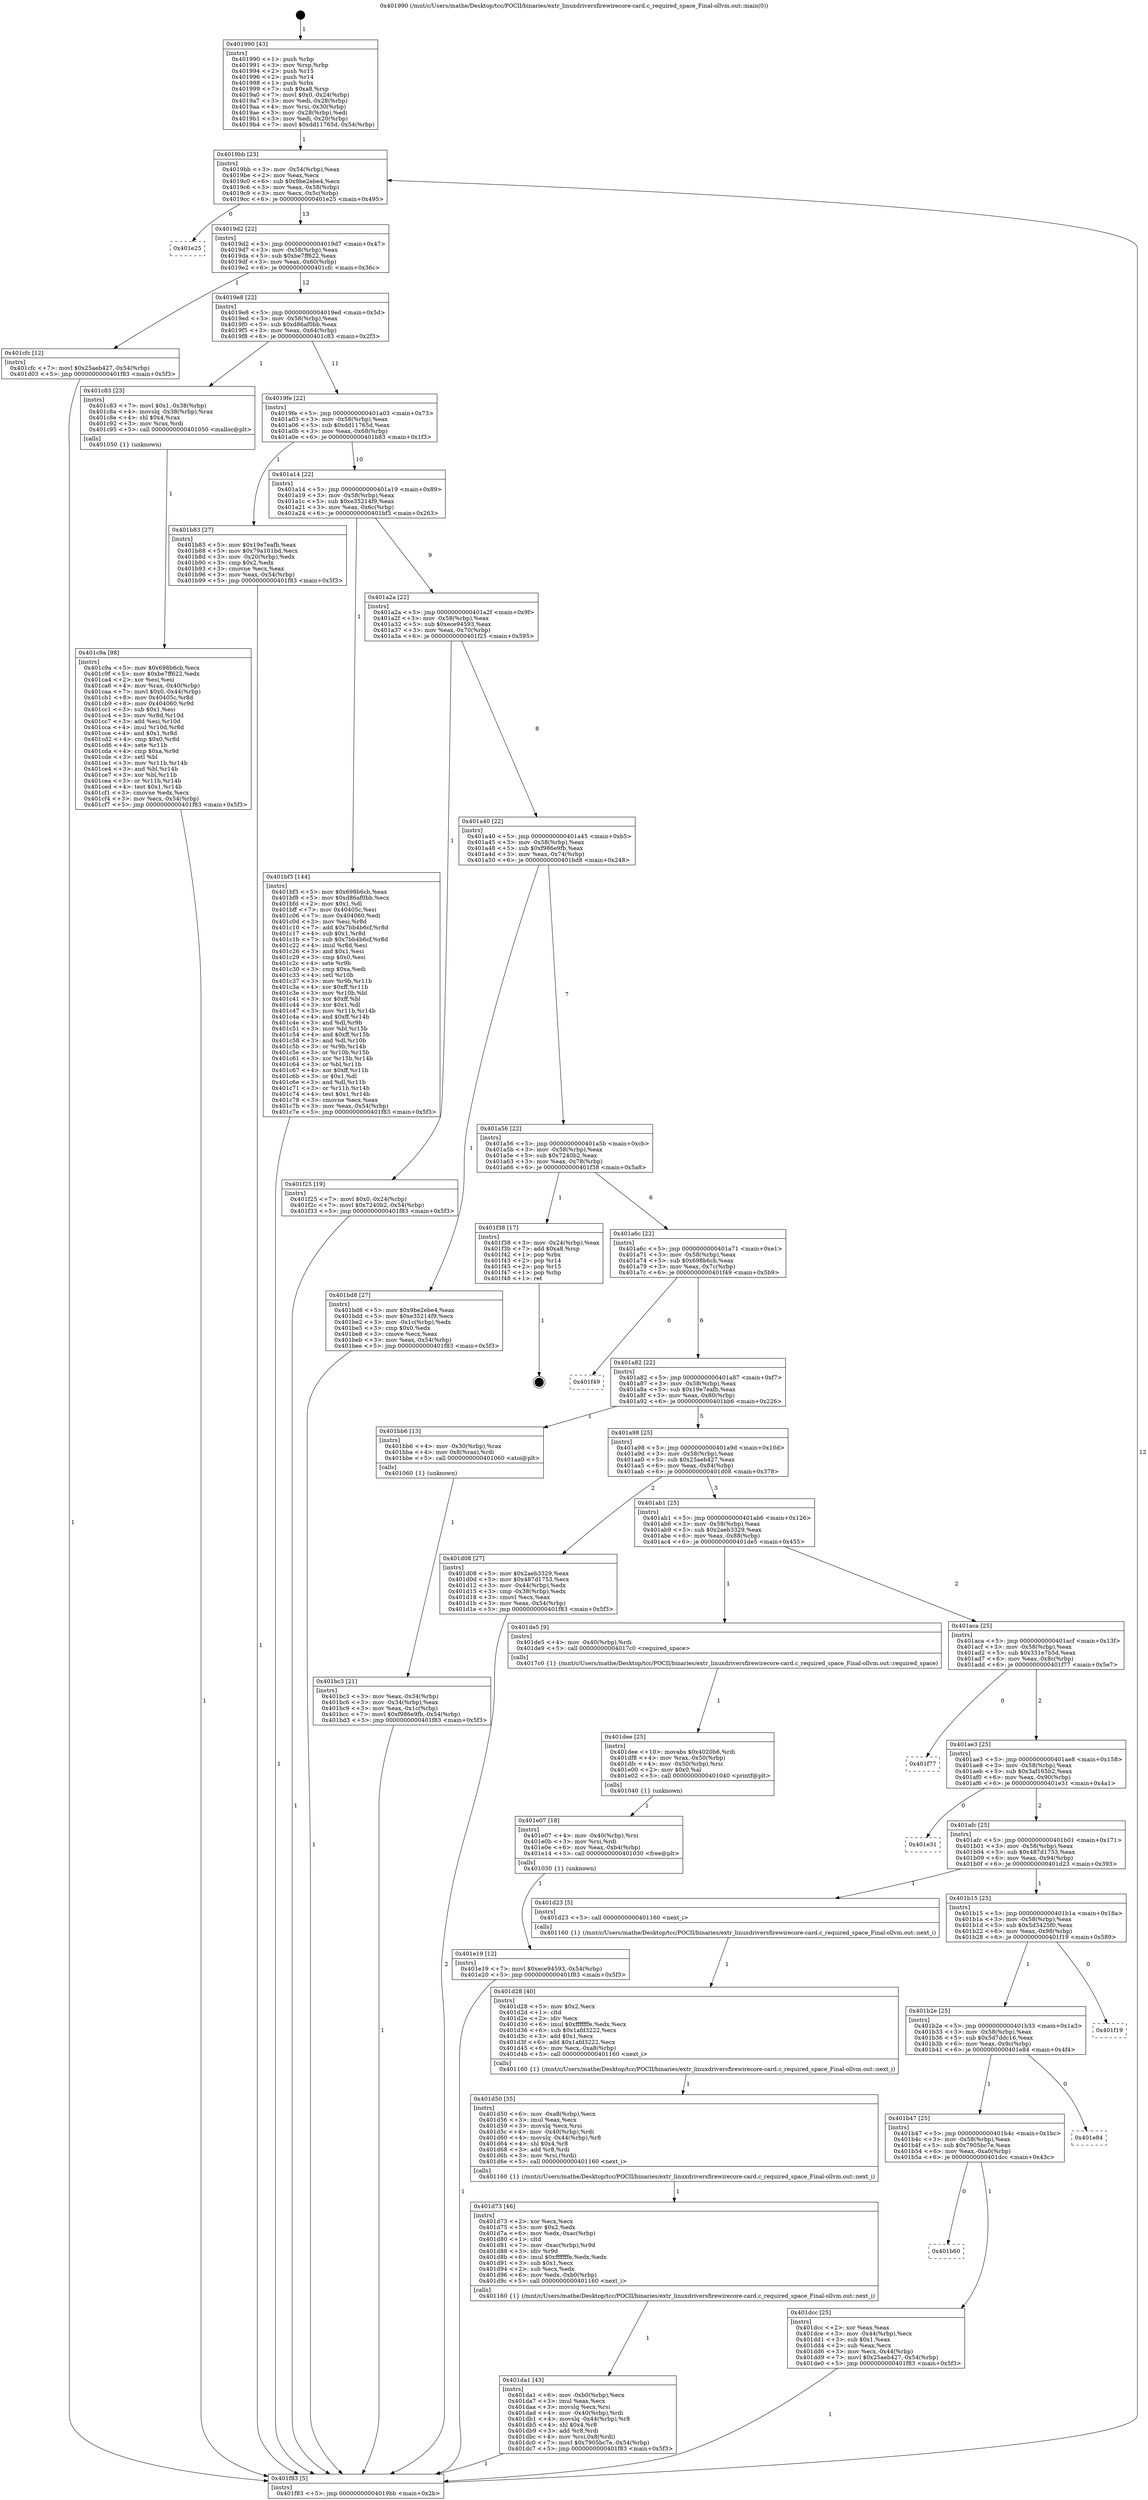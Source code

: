 digraph "0x401990" {
  label = "0x401990 (/mnt/c/Users/mathe/Desktop/tcc/POCII/binaries/extr_linuxdriversfirewirecore-card.c_required_space_Final-ollvm.out::main(0))"
  labelloc = "t"
  node[shape=record]

  Entry [label="",width=0.3,height=0.3,shape=circle,fillcolor=black,style=filled]
  "0x4019bb" [label="{
     0x4019bb [23]\l
     | [instrs]\l
     &nbsp;&nbsp;0x4019bb \<+3\>: mov -0x54(%rbp),%eax\l
     &nbsp;&nbsp;0x4019be \<+2\>: mov %eax,%ecx\l
     &nbsp;&nbsp;0x4019c0 \<+6\>: sub $0x9be2ebe4,%ecx\l
     &nbsp;&nbsp;0x4019c6 \<+3\>: mov %eax,-0x58(%rbp)\l
     &nbsp;&nbsp;0x4019c9 \<+3\>: mov %ecx,-0x5c(%rbp)\l
     &nbsp;&nbsp;0x4019cc \<+6\>: je 0000000000401e25 \<main+0x495\>\l
  }"]
  "0x401e25" [label="{
     0x401e25\l
  }", style=dashed]
  "0x4019d2" [label="{
     0x4019d2 [22]\l
     | [instrs]\l
     &nbsp;&nbsp;0x4019d2 \<+5\>: jmp 00000000004019d7 \<main+0x47\>\l
     &nbsp;&nbsp;0x4019d7 \<+3\>: mov -0x58(%rbp),%eax\l
     &nbsp;&nbsp;0x4019da \<+5\>: sub $0xbe7ff622,%eax\l
     &nbsp;&nbsp;0x4019df \<+3\>: mov %eax,-0x60(%rbp)\l
     &nbsp;&nbsp;0x4019e2 \<+6\>: je 0000000000401cfc \<main+0x36c\>\l
  }"]
  Exit [label="",width=0.3,height=0.3,shape=circle,fillcolor=black,style=filled,peripheries=2]
  "0x401cfc" [label="{
     0x401cfc [12]\l
     | [instrs]\l
     &nbsp;&nbsp;0x401cfc \<+7\>: movl $0x25aeb427,-0x54(%rbp)\l
     &nbsp;&nbsp;0x401d03 \<+5\>: jmp 0000000000401f83 \<main+0x5f3\>\l
  }"]
  "0x4019e8" [label="{
     0x4019e8 [22]\l
     | [instrs]\l
     &nbsp;&nbsp;0x4019e8 \<+5\>: jmp 00000000004019ed \<main+0x5d\>\l
     &nbsp;&nbsp;0x4019ed \<+3\>: mov -0x58(%rbp),%eax\l
     &nbsp;&nbsp;0x4019f0 \<+5\>: sub $0xd86af0bb,%eax\l
     &nbsp;&nbsp;0x4019f5 \<+3\>: mov %eax,-0x64(%rbp)\l
     &nbsp;&nbsp;0x4019f8 \<+6\>: je 0000000000401c83 \<main+0x2f3\>\l
  }"]
  "0x401e19" [label="{
     0x401e19 [12]\l
     | [instrs]\l
     &nbsp;&nbsp;0x401e19 \<+7\>: movl $0xece94593,-0x54(%rbp)\l
     &nbsp;&nbsp;0x401e20 \<+5\>: jmp 0000000000401f83 \<main+0x5f3\>\l
  }"]
  "0x401c83" [label="{
     0x401c83 [23]\l
     | [instrs]\l
     &nbsp;&nbsp;0x401c83 \<+7\>: movl $0x1,-0x38(%rbp)\l
     &nbsp;&nbsp;0x401c8a \<+4\>: movslq -0x38(%rbp),%rax\l
     &nbsp;&nbsp;0x401c8e \<+4\>: shl $0x4,%rax\l
     &nbsp;&nbsp;0x401c92 \<+3\>: mov %rax,%rdi\l
     &nbsp;&nbsp;0x401c95 \<+5\>: call 0000000000401050 \<malloc@plt\>\l
     | [calls]\l
     &nbsp;&nbsp;0x401050 \{1\} (unknown)\l
  }"]
  "0x4019fe" [label="{
     0x4019fe [22]\l
     | [instrs]\l
     &nbsp;&nbsp;0x4019fe \<+5\>: jmp 0000000000401a03 \<main+0x73\>\l
     &nbsp;&nbsp;0x401a03 \<+3\>: mov -0x58(%rbp),%eax\l
     &nbsp;&nbsp;0x401a06 \<+5\>: sub $0xdd11765d,%eax\l
     &nbsp;&nbsp;0x401a0b \<+3\>: mov %eax,-0x68(%rbp)\l
     &nbsp;&nbsp;0x401a0e \<+6\>: je 0000000000401b83 \<main+0x1f3\>\l
  }"]
  "0x401e07" [label="{
     0x401e07 [18]\l
     | [instrs]\l
     &nbsp;&nbsp;0x401e07 \<+4\>: mov -0x40(%rbp),%rsi\l
     &nbsp;&nbsp;0x401e0b \<+3\>: mov %rsi,%rdi\l
     &nbsp;&nbsp;0x401e0e \<+6\>: mov %eax,-0xb4(%rbp)\l
     &nbsp;&nbsp;0x401e14 \<+5\>: call 0000000000401030 \<free@plt\>\l
     | [calls]\l
     &nbsp;&nbsp;0x401030 \{1\} (unknown)\l
  }"]
  "0x401b83" [label="{
     0x401b83 [27]\l
     | [instrs]\l
     &nbsp;&nbsp;0x401b83 \<+5\>: mov $0x19e7eafb,%eax\l
     &nbsp;&nbsp;0x401b88 \<+5\>: mov $0x79a101bd,%ecx\l
     &nbsp;&nbsp;0x401b8d \<+3\>: mov -0x20(%rbp),%edx\l
     &nbsp;&nbsp;0x401b90 \<+3\>: cmp $0x2,%edx\l
     &nbsp;&nbsp;0x401b93 \<+3\>: cmovne %ecx,%eax\l
     &nbsp;&nbsp;0x401b96 \<+3\>: mov %eax,-0x54(%rbp)\l
     &nbsp;&nbsp;0x401b99 \<+5\>: jmp 0000000000401f83 \<main+0x5f3\>\l
  }"]
  "0x401a14" [label="{
     0x401a14 [22]\l
     | [instrs]\l
     &nbsp;&nbsp;0x401a14 \<+5\>: jmp 0000000000401a19 \<main+0x89\>\l
     &nbsp;&nbsp;0x401a19 \<+3\>: mov -0x58(%rbp),%eax\l
     &nbsp;&nbsp;0x401a1c \<+5\>: sub $0xe35214f9,%eax\l
     &nbsp;&nbsp;0x401a21 \<+3\>: mov %eax,-0x6c(%rbp)\l
     &nbsp;&nbsp;0x401a24 \<+6\>: je 0000000000401bf3 \<main+0x263\>\l
  }"]
  "0x401f83" [label="{
     0x401f83 [5]\l
     | [instrs]\l
     &nbsp;&nbsp;0x401f83 \<+5\>: jmp 00000000004019bb \<main+0x2b\>\l
  }"]
  "0x401990" [label="{
     0x401990 [43]\l
     | [instrs]\l
     &nbsp;&nbsp;0x401990 \<+1\>: push %rbp\l
     &nbsp;&nbsp;0x401991 \<+3\>: mov %rsp,%rbp\l
     &nbsp;&nbsp;0x401994 \<+2\>: push %r15\l
     &nbsp;&nbsp;0x401996 \<+2\>: push %r14\l
     &nbsp;&nbsp;0x401998 \<+1\>: push %rbx\l
     &nbsp;&nbsp;0x401999 \<+7\>: sub $0xa8,%rsp\l
     &nbsp;&nbsp;0x4019a0 \<+7\>: movl $0x0,-0x24(%rbp)\l
     &nbsp;&nbsp;0x4019a7 \<+3\>: mov %edi,-0x28(%rbp)\l
     &nbsp;&nbsp;0x4019aa \<+4\>: mov %rsi,-0x30(%rbp)\l
     &nbsp;&nbsp;0x4019ae \<+3\>: mov -0x28(%rbp),%edi\l
     &nbsp;&nbsp;0x4019b1 \<+3\>: mov %edi,-0x20(%rbp)\l
     &nbsp;&nbsp;0x4019b4 \<+7\>: movl $0xdd11765d,-0x54(%rbp)\l
  }"]
  "0x401dee" [label="{
     0x401dee [25]\l
     | [instrs]\l
     &nbsp;&nbsp;0x401dee \<+10\>: movabs $0x4020b6,%rdi\l
     &nbsp;&nbsp;0x401df8 \<+4\>: mov %rax,-0x50(%rbp)\l
     &nbsp;&nbsp;0x401dfc \<+4\>: mov -0x50(%rbp),%rsi\l
     &nbsp;&nbsp;0x401e00 \<+2\>: mov $0x0,%al\l
     &nbsp;&nbsp;0x401e02 \<+5\>: call 0000000000401040 \<printf@plt\>\l
     | [calls]\l
     &nbsp;&nbsp;0x401040 \{1\} (unknown)\l
  }"]
  "0x401bf3" [label="{
     0x401bf3 [144]\l
     | [instrs]\l
     &nbsp;&nbsp;0x401bf3 \<+5\>: mov $0x698b6cb,%eax\l
     &nbsp;&nbsp;0x401bf8 \<+5\>: mov $0xd86af0bb,%ecx\l
     &nbsp;&nbsp;0x401bfd \<+2\>: mov $0x1,%dl\l
     &nbsp;&nbsp;0x401bff \<+7\>: mov 0x40405c,%esi\l
     &nbsp;&nbsp;0x401c06 \<+7\>: mov 0x404060,%edi\l
     &nbsp;&nbsp;0x401c0d \<+3\>: mov %esi,%r8d\l
     &nbsp;&nbsp;0x401c10 \<+7\>: add $0x7bb4b6cf,%r8d\l
     &nbsp;&nbsp;0x401c17 \<+4\>: sub $0x1,%r8d\l
     &nbsp;&nbsp;0x401c1b \<+7\>: sub $0x7bb4b6cf,%r8d\l
     &nbsp;&nbsp;0x401c22 \<+4\>: imul %r8d,%esi\l
     &nbsp;&nbsp;0x401c26 \<+3\>: and $0x1,%esi\l
     &nbsp;&nbsp;0x401c29 \<+3\>: cmp $0x0,%esi\l
     &nbsp;&nbsp;0x401c2c \<+4\>: sete %r9b\l
     &nbsp;&nbsp;0x401c30 \<+3\>: cmp $0xa,%edi\l
     &nbsp;&nbsp;0x401c33 \<+4\>: setl %r10b\l
     &nbsp;&nbsp;0x401c37 \<+3\>: mov %r9b,%r11b\l
     &nbsp;&nbsp;0x401c3a \<+4\>: xor $0xff,%r11b\l
     &nbsp;&nbsp;0x401c3e \<+3\>: mov %r10b,%bl\l
     &nbsp;&nbsp;0x401c41 \<+3\>: xor $0xff,%bl\l
     &nbsp;&nbsp;0x401c44 \<+3\>: xor $0x1,%dl\l
     &nbsp;&nbsp;0x401c47 \<+3\>: mov %r11b,%r14b\l
     &nbsp;&nbsp;0x401c4a \<+4\>: and $0xff,%r14b\l
     &nbsp;&nbsp;0x401c4e \<+3\>: and %dl,%r9b\l
     &nbsp;&nbsp;0x401c51 \<+3\>: mov %bl,%r15b\l
     &nbsp;&nbsp;0x401c54 \<+4\>: and $0xff,%r15b\l
     &nbsp;&nbsp;0x401c58 \<+3\>: and %dl,%r10b\l
     &nbsp;&nbsp;0x401c5b \<+3\>: or %r9b,%r14b\l
     &nbsp;&nbsp;0x401c5e \<+3\>: or %r10b,%r15b\l
     &nbsp;&nbsp;0x401c61 \<+3\>: xor %r15b,%r14b\l
     &nbsp;&nbsp;0x401c64 \<+3\>: or %bl,%r11b\l
     &nbsp;&nbsp;0x401c67 \<+4\>: xor $0xff,%r11b\l
     &nbsp;&nbsp;0x401c6b \<+3\>: or $0x1,%dl\l
     &nbsp;&nbsp;0x401c6e \<+3\>: and %dl,%r11b\l
     &nbsp;&nbsp;0x401c71 \<+3\>: or %r11b,%r14b\l
     &nbsp;&nbsp;0x401c74 \<+4\>: test $0x1,%r14b\l
     &nbsp;&nbsp;0x401c78 \<+3\>: cmovne %ecx,%eax\l
     &nbsp;&nbsp;0x401c7b \<+3\>: mov %eax,-0x54(%rbp)\l
     &nbsp;&nbsp;0x401c7e \<+5\>: jmp 0000000000401f83 \<main+0x5f3\>\l
  }"]
  "0x401a2a" [label="{
     0x401a2a [22]\l
     | [instrs]\l
     &nbsp;&nbsp;0x401a2a \<+5\>: jmp 0000000000401a2f \<main+0x9f\>\l
     &nbsp;&nbsp;0x401a2f \<+3\>: mov -0x58(%rbp),%eax\l
     &nbsp;&nbsp;0x401a32 \<+5\>: sub $0xece94593,%eax\l
     &nbsp;&nbsp;0x401a37 \<+3\>: mov %eax,-0x70(%rbp)\l
     &nbsp;&nbsp;0x401a3a \<+6\>: je 0000000000401f25 \<main+0x595\>\l
  }"]
  "0x401b60" [label="{
     0x401b60\l
  }", style=dashed]
  "0x401f25" [label="{
     0x401f25 [19]\l
     | [instrs]\l
     &nbsp;&nbsp;0x401f25 \<+7\>: movl $0x0,-0x24(%rbp)\l
     &nbsp;&nbsp;0x401f2c \<+7\>: movl $0x7240b2,-0x54(%rbp)\l
     &nbsp;&nbsp;0x401f33 \<+5\>: jmp 0000000000401f83 \<main+0x5f3\>\l
  }"]
  "0x401a40" [label="{
     0x401a40 [22]\l
     | [instrs]\l
     &nbsp;&nbsp;0x401a40 \<+5\>: jmp 0000000000401a45 \<main+0xb5\>\l
     &nbsp;&nbsp;0x401a45 \<+3\>: mov -0x58(%rbp),%eax\l
     &nbsp;&nbsp;0x401a48 \<+5\>: sub $0xf986e9fb,%eax\l
     &nbsp;&nbsp;0x401a4d \<+3\>: mov %eax,-0x74(%rbp)\l
     &nbsp;&nbsp;0x401a50 \<+6\>: je 0000000000401bd8 \<main+0x248\>\l
  }"]
  "0x401dcc" [label="{
     0x401dcc [25]\l
     | [instrs]\l
     &nbsp;&nbsp;0x401dcc \<+2\>: xor %eax,%eax\l
     &nbsp;&nbsp;0x401dce \<+3\>: mov -0x44(%rbp),%ecx\l
     &nbsp;&nbsp;0x401dd1 \<+3\>: sub $0x1,%eax\l
     &nbsp;&nbsp;0x401dd4 \<+2\>: sub %eax,%ecx\l
     &nbsp;&nbsp;0x401dd6 \<+3\>: mov %ecx,-0x44(%rbp)\l
     &nbsp;&nbsp;0x401dd9 \<+7\>: movl $0x25aeb427,-0x54(%rbp)\l
     &nbsp;&nbsp;0x401de0 \<+5\>: jmp 0000000000401f83 \<main+0x5f3\>\l
  }"]
  "0x401bd8" [label="{
     0x401bd8 [27]\l
     | [instrs]\l
     &nbsp;&nbsp;0x401bd8 \<+5\>: mov $0x9be2ebe4,%eax\l
     &nbsp;&nbsp;0x401bdd \<+5\>: mov $0xe35214f9,%ecx\l
     &nbsp;&nbsp;0x401be2 \<+3\>: mov -0x1c(%rbp),%edx\l
     &nbsp;&nbsp;0x401be5 \<+3\>: cmp $0x0,%edx\l
     &nbsp;&nbsp;0x401be8 \<+3\>: cmove %ecx,%eax\l
     &nbsp;&nbsp;0x401beb \<+3\>: mov %eax,-0x54(%rbp)\l
     &nbsp;&nbsp;0x401bee \<+5\>: jmp 0000000000401f83 \<main+0x5f3\>\l
  }"]
  "0x401a56" [label="{
     0x401a56 [22]\l
     | [instrs]\l
     &nbsp;&nbsp;0x401a56 \<+5\>: jmp 0000000000401a5b \<main+0xcb\>\l
     &nbsp;&nbsp;0x401a5b \<+3\>: mov -0x58(%rbp),%eax\l
     &nbsp;&nbsp;0x401a5e \<+5\>: sub $0x7240b2,%eax\l
     &nbsp;&nbsp;0x401a63 \<+3\>: mov %eax,-0x78(%rbp)\l
     &nbsp;&nbsp;0x401a66 \<+6\>: je 0000000000401f38 \<main+0x5a8\>\l
  }"]
  "0x401b47" [label="{
     0x401b47 [25]\l
     | [instrs]\l
     &nbsp;&nbsp;0x401b47 \<+5\>: jmp 0000000000401b4c \<main+0x1bc\>\l
     &nbsp;&nbsp;0x401b4c \<+3\>: mov -0x58(%rbp),%eax\l
     &nbsp;&nbsp;0x401b4f \<+5\>: sub $0x7905bc7e,%eax\l
     &nbsp;&nbsp;0x401b54 \<+6\>: mov %eax,-0xa0(%rbp)\l
     &nbsp;&nbsp;0x401b5a \<+6\>: je 0000000000401dcc \<main+0x43c\>\l
  }"]
  "0x401f38" [label="{
     0x401f38 [17]\l
     | [instrs]\l
     &nbsp;&nbsp;0x401f38 \<+3\>: mov -0x24(%rbp),%eax\l
     &nbsp;&nbsp;0x401f3b \<+7\>: add $0xa8,%rsp\l
     &nbsp;&nbsp;0x401f42 \<+1\>: pop %rbx\l
     &nbsp;&nbsp;0x401f43 \<+2\>: pop %r14\l
     &nbsp;&nbsp;0x401f45 \<+2\>: pop %r15\l
     &nbsp;&nbsp;0x401f47 \<+1\>: pop %rbp\l
     &nbsp;&nbsp;0x401f48 \<+1\>: ret\l
  }"]
  "0x401a6c" [label="{
     0x401a6c [22]\l
     | [instrs]\l
     &nbsp;&nbsp;0x401a6c \<+5\>: jmp 0000000000401a71 \<main+0xe1\>\l
     &nbsp;&nbsp;0x401a71 \<+3\>: mov -0x58(%rbp),%eax\l
     &nbsp;&nbsp;0x401a74 \<+5\>: sub $0x698b6cb,%eax\l
     &nbsp;&nbsp;0x401a79 \<+3\>: mov %eax,-0x7c(%rbp)\l
     &nbsp;&nbsp;0x401a7c \<+6\>: je 0000000000401f49 \<main+0x5b9\>\l
  }"]
  "0x401e84" [label="{
     0x401e84\l
  }", style=dashed]
  "0x401f49" [label="{
     0x401f49\l
  }", style=dashed]
  "0x401a82" [label="{
     0x401a82 [22]\l
     | [instrs]\l
     &nbsp;&nbsp;0x401a82 \<+5\>: jmp 0000000000401a87 \<main+0xf7\>\l
     &nbsp;&nbsp;0x401a87 \<+3\>: mov -0x58(%rbp),%eax\l
     &nbsp;&nbsp;0x401a8a \<+5\>: sub $0x19e7eafb,%eax\l
     &nbsp;&nbsp;0x401a8f \<+3\>: mov %eax,-0x80(%rbp)\l
     &nbsp;&nbsp;0x401a92 \<+6\>: je 0000000000401bb6 \<main+0x226\>\l
  }"]
  "0x401b2e" [label="{
     0x401b2e [25]\l
     | [instrs]\l
     &nbsp;&nbsp;0x401b2e \<+5\>: jmp 0000000000401b33 \<main+0x1a3\>\l
     &nbsp;&nbsp;0x401b33 \<+3\>: mov -0x58(%rbp),%eax\l
     &nbsp;&nbsp;0x401b36 \<+5\>: sub $0x5d7ddc16,%eax\l
     &nbsp;&nbsp;0x401b3b \<+6\>: mov %eax,-0x9c(%rbp)\l
     &nbsp;&nbsp;0x401b41 \<+6\>: je 0000000000401e84 \<main+0x4f4\>\l
  }"]
  "0x401bb6" [label="{
     0x401bb6 [13]\l
     | [instrs]\l
     &nbsp;&nbsp;0x401bb6 \<+4\>: mov -0x30(%rbp),%rax\l
     &nbsp;&nbsp;0x401bba \<+4\>: mov 0x8(%rax),%rdi\l
     &nbsp;&nbsp;0x401bbe \<+5\>: call 0000000000401060 \<atoi@plt\>\l
     | [calls]\l
     &nbsp;&nbsp;0x401060 \{1\} (unknown)\l
  }"]
  "0x401a98" [label="{
     0x401a98 [25]\l
     | [instrs]\l
     &nbsp;&nbsp;0x401a98 \<+5\>: jmp 0000000000401a9d \<main+0x10d\>\l
     &nbsp;&nbsp;0x401a9d \<+3\>: mov -0x58(%rbp),%eax\l
     &nbsp;&nbsp;0x401aa0 \<+5\>: sub $0x25aeb427,%eax\l
     &nbsp;&nbsp;0x401aa5 \<+6\>: mov %eax,-0x84(%rbp)\l
     &nbsp;&nbsp;0x401aab \<+6\>: je 0000000000401d08 \<main+0x378\>\l
  }"]
  "0x401bc3" [label="{
     0x401bc3 [21]\l
     | [instrs]\l
     &nbsp;&nbsp;0x401bc3 \<+3\>: mov %eax,-0x34(%rbp)\l
     &nbsp;&nbsp;0x401bc6 \<+3\>: mov -0x34(%rbp),%eax\l
     &nbsp;&nbsp;0x401bc9 \<+3\>: mov %eax,-0x1c(%rbp)\l
     &nbsp;&nbsp;0x401bcc \<+7\>: movl $0xf986e9fb,-0x54(%rbp)\l
     &nbsp;&nbsp;0x401bd3 \<+5\>: jmp 0000000000401f83 \<main+0x5f3\>\l
  }"]
  "0x401c9a" [label="{
     0x401c9a [98]\l
     | [instrs]\l
     &nbsp;&nbsp;0x401c9a \<+5\>: mov $0x698b6cb,%ecx\l
     &nbsp;&nbsp;0x401c9f \<+5\>: mov $0xbe7ff622,%edx\l
     &nbsp;&nbsp;0x401ca4 \<+2\>: xor %esi,%esi\l
     &nbsp;&nbsp;0x401ca6 \<+4\>: mov %rax,-0x40(%rbp)\l
     &nbsp;&nbsp;0x401caa \<+7\>: movl $0x0,-0x44(%rbp)\l
     &nbsp;&nbsp;0x401cb1 \<+8\>: mov 0x40405c,%r8d\l
     &nbsp;&nbsp;0x401cb9 \<+8\>: mov 0x404060,%r9d\l
     &nbsp;&nbsp;0x401cc1 \<+3\>: sub $0x1,%esi\l
     &nbsp;&nbsp;0x401cc4 \<+3\>: mov %r8d,%r10d\l
     &nbsp;&nbsp;0x401cc7 \<+3\>: add %esi,%r10d\l
     &nbsp;&nbsp;0x401cca \<+4\>: imul %r10d,%r8d\l
     &nbsp;&nbsp;0x401cce \<+4\>: and $0x1,%r8d\l
     &nbsp;&nbsp;0x401cd2 \<+4\>: cmp $0x0,%r8d\l
     &nbsp;&nbsp;0x401cd6 \<+4\>: sete %r11b\l
     &nbsp;&nbsp;0x401cda \<+4\>: cmp $0xa,%r9d\l
     &nbsp;&nbsp;0x401cde \<+3\>: setl %bl\l
     &nbsp;&nbsp;0x401ce1 \<+3\>: mov %r11b,%r14b\l
     &nbsp;&nbsp;0x401ce4 \<+3\>: and %bl,%r14b\l
     &nbsp;&nbsp;0x401ce7 \<+3\>: xor %bl,%r11b\l
     &nbsp;&nbsp;0x401cea \<+3\>: or %r11b,%r14b\l
     &nbsp;&nbsp;0x401ced \<+4\>: test $0x1,%r14b\l
     &nbsp;&nbsp;0x401cf1 \<+3\>: cmovne %edx,%ecx\l
     &nbsp;&nbsp;0x401cf4 \<+3\>: mov %ecx,-0x54(%rbp)\l
     &nbsp;&nbsp;0x401cf7 \<+5\>: jmp 0000000000401f83 \<main+0x5f3\>\l
  }"]
  "0x401f19" [label="{
     0x401f19\l
  }", style=dashed]
  "0x401d08" [label="{
     0x401d08 [27]\l
     | [instrs]\l
     &nbsp;&nbsp;0x401d08 \<+5\>: mov $0x2aeb3329,%eax\l
     &nbsp;&nbsp;0x401d0d \<+5\>: mov $0x487d1753,%ecx\l
     &nbsp;&nbsp;0x401d12 \<+3\>: mov -0x44(%rbp),%edx\l
     &nbsp;&nbsp;0x401d15 \<+3\>: cmp -0x38(%rbp),%edx\l
     &nbsp;&nbsp;0x401d18 \<+3\>: cmovl %ecx,%eax\l
     &nbsp;&nbsp;0x401d1b \<+3\>: mov %eax,-0x54(%rbp)\l
     &nbsp;&nbsp;0x401d1e \<+5\>: jmp 0000000000401f83 \<main+0x5f3\>\l
  }"]
  "0x401ab1" [label="{
     0x401ab1 [25]\l
     | [instrs]\l
     &nbsp;&nbsp;0x401ab1 \<+5\>: jmp 0000000000401ab6 \<main+0x126\>\l
     &nbsp;&nbsp;0x401ab6 \<+3\>: mov -0x58(%rbp),%eax\l
     &nbsp;&nbsp;0x401ab9 \<+5\>: sub $0x2aeb3329,%eax\l
     &nbsp;&nbsp;0x401abe \<+6\>: mov %eax,-0x88(%rbp)\l
     &nbsp;&nbsp;0x401ac4 \<+6\>: je 0000000000401de5 \<main+0x455\>\l
  }"]
  "0x401da1" [label="{
     0x401da1 [43]\l
     | [instrs]\l
     &nbsp;&nbsp;0x401da1 \<+6\>: mov -0xb0(%rbp),%ecx\l
     &nbsp;&nbsp;0x401da7 \<+3\>: imul %eax,%ecx\l
     &nbsp;&nbsp;0x401daa \<+3\>: movslq %ecx,%rsi\l
     &nbsp;&nbsp;0x401dad \<+4\>: mov -0x40(%rbp),%rdi\l
     &nbsp;&nbsp;0x401db1 \<+4\>: movslq -0x44(%rbp),%r8\l
     &nbsp;&nbsp;0x401db5 \<+4\>: shl $0x4,%r8\l
     &nbsp;&nbsp;0x401db9 \<+3\>: add %r8,%rdi\l
     &nbsp;&nbsp;0x401dbc \<+4\>: mov %rsi,0x8(%rdi)\l
     &nbsp;&nbsp;0x401dc0 \<+7\>: movl $0x7905bc7e,-0x54(%rbp)\l
     &nbsp;&nbsp;0x401dc7 \<+5\>: jmp 0000000000401f83 \<main+0x5f3\>\l
  }"]
  "0x401de5" [label="{
     0x401de5 [9]\l
     | [instrs]\l
     &nbsp;&nbsp;0x401de5 \<+4\>: mov -0x40(%rbp),%rdi\l
     &nbsp;&nbsp;0x401de9 \<+5\>: call 00000000004017c0 \<required_space\>\l
     | [calls]\l
     &nbsp;&nbsp;0x4017c0 \{1\} (/mnt/c/Users/mathe/Desktop/tcc/POCII/binaries/extr_linuxdriversfirewirecore-card.c_required_space_Final-ollvm.out::required_space)\l
  }"]
  "0x401aca" [label="{
     0x401aca [25]\l
     | [instrs]\l
     &nbsp;&nbsp;0x401aca \<+5\>: jmp 0000000000401acf \<main+0x13f\>\l
     &nbsp;&nbsp;0x401acf \<+3\>: mov -0x58(%rbp),%eax\l
     &nbsp;&nbsp;0x401ad2 \<+5\>: sub $0x331e7b5d,%eax\l
     &nbsp;&nbsp;0x401ad7 \<+6\>: mov %eax,-0x8c(%rbp)\l
     &nbsp;&nbsp;0x401add \<+6\>: je 0000000000401f77 \<main+0x5e7\>\l
  }"]
  "0x401d73" [label="{
     0x401d73 [46]\l
     | [instrs]\l
     &nbsp;&nbsp;0x401d73 \<+2\>: xor %ecx,%ecx\l
     &nbsp;&nbsp;0x401d75 \<+5\>: mov $0x2,%edx\l
     &nbsp;&nbsp;0x401d7a \<+6\>: mov %edx,-0xac(%rbp)\l
     &nbsp;&nbsp;0x401d80 \<+1\>: cltd\l
     &nbsp;&nbsp;0x401d81 \<+7\>: mov -0xac(%rbp),%r9d\l
     &nbsp;&nbsp;0x401d88 \<+3\>: idiv %r9d\l
     &nbsp;&nbsp;0x401d8b \<+6\>: imul $0xfffffffe,%edx,%edx\l
     &nbsp;&nbsp;0x401d91 \<+3\>: sub $0x1,%ecx\l
     &nbsp;&nbsp;0x401d94 \<+2\>: sub %ecx,%edx\l
     &nbsp;&nbsp;0x401d96 \<+6\>: mov %edx,-0xb0(%rbp)\l
     &nbsp;&nbsp;0x401d9c \<+5\>: call 0000000000401160 \<next_i\>\l
     | [calls]\l
     &nbsp;&nbsp;0x401160 \{1\} (/mnt/c/Users/mathe/Desktop/tcc/POCII/binaries/extr_linuxdriversfirewirecore-card.c_required_space_Final-ollvm.out::next_i)\l
  }"]
  "0x401f77" [label="{
     0x401f77\l
  }", style=dashed]
  "0x401ae3" [label="{
     0x401ae3 [25]\l
     | [instrs]\l
     &nbsp;&nbsp;0x401ae3 \<+5\>: jmp 0000000000401ae8 \<main+0x158\>\l
     &nbsp;&nbsp;0x401ae8 \<+3\>: mov -0x58(%rbp),%eax\l
     &nbsp;&nbsp;0x401aeb \<+5\>: sub $0x3af165b2,%eax\l
     &nbsp;&nbsp;0x401af0 \<+6\>: mov %eax,-0x90(%rbp)\l
     &nbsp;&nbsp;0x401af6 \<+6\>: je 0000000000401e31 \<main+0x4a1\>\l
  }"]
  "0x401d50" [label="{
     0x401d50 [35]\l
     | [instrs]\l
     &nbsp;&nbsp;0x401d50 \<+6\>: mov -0xa8(%rbp),%ecx\l
     &nbsp;&nbsp;0x401d56 \<+3\>: imul %eax,%ecx\l
     &nbsp;&nbsp;0x401d59 \<+3\>: movslq %ecx,%rsi\l
     &nbsp;&nbsp;0x401d5c \<+4\>: mov -0x40(%rbp),%rdi\l
     &nbsp;&nbsp;0x401d60 \<+4\>: movslq -0x44(%rbp),%r8\l
     &nbsp;&nbsp;0x401d64 \<+4\>: shl $0x4,%r8\l
     &nbsp;&nbsp;0x401d68 \<+3\>: add %r8,%rdi\l
     &nbsp;&nbsp;0x401d6b \<+3\>: mov %rsi,(%rdi)\l
     &nbsp;&nbsp;0x401d6e \<+5\>: call 0000000000401160 \<next_i\>\l
     | [calls]\l
     &nbsp;&nbsp;0x401160 \{1\} (/mnt/c/Users/mathe/Desktop/tcc/POCII/binaries/extr_linuxdriversfirewirecore-card.c_required_space_Final-ollvm.out::next_i)\l
  }"]
  "0x401e31" [label="{
     0x401e31\l
  }", style=dashed]
  "0x401afc" [label="{
     0x401afc [25]\l
     | [instrs]\l
     &nbsp;&nbsp;0x401afc \<+5\>: jmp 0000000000401b01 \<main+0x171\>\l
     &nbsp;&nbsp;0x401b01 \<+3\>: mov -0x58(%rbp),%eax\l
     &nbsp;&nbsp;0x401b04 \<+5\>: sub $0x487d1753,%eax\l
     &nbsp;&nbsp;0x401b09 \<+6\>: mov %eax,-0x94(%rbp)\l
     &nbsp;&nbsp;0x401b0f \<+6\>: je 0000000000401d23 \<main+0x393\>\l
  }"]
  "0x401d28" [label="{
     0x401d28 [40]\l
     | [instrs]\l
     &nbsp;&nbsp;0x401d28 \<+5\>: mov $0x2,%ecx\l
     &nbsp;&nbsp;0x401d2d \<+1\>: cltd\l
     &nbsp;&nbsp;0x401d2e \<+2\>: idiv %ecx\l
     &nbsp;&nbsp;0x401d30 \<+6\>: imul $0xfffffffe,%edx,%ecx\l
     &nbsp;&nbsp;0x401d36 \<+6\>: sub $0x1afd3222,%ecx\l
     &nbsp;&nbsp;0x401d3c \<+3\>: add $0x1,%ecx\l
     &nbsp;&nbsp;0x401d3f \<+6\>: add $0x1afd3222,%ecx\l
     &nbsp;&nbsp;0x401d45 \<+6\>: mov %ecx,-0xa8(%rbp)\l
     &nbsp;&nbsp;0x401d4b \<+5\>: call 0000000000401160 \<next_i\>\l
     | [calls]\l
     &nbsp;&nbsp;0x401160 \{1\} (/mnt/c/Users/mathe/Desktop/tcc/POCII/binaries/extr_linuxdriversfirewirecore-card.c_required_space_Final-ollvm.out::next_i)\l
  }"]
  "0x401d23" [label="{
     0x401d23 [5]\l
     | [instrs]\l
     &nbsp;&nbsp;0x401d23 \<+5\>: call 0000000000401160 \<next_i\>\l
     | [calls]\l
     &nbsp;&nbsp;0x401160 \{1\} (/mnt/c/Users/mathe/Desktop/tcc/POCII/binaries/extr_linuxdriversfirewirecore-card.c_required_space_Final-ollvm.out::next_i)\l
  }"]
  "0x401b15" [label="{
     0x401b15 [25]\l
     | [instrs]\l
     &nbsp;&nbsp;0x401b15 \<+5\>: jmp 0000000000401b1a \<main+0x18a\>\l
     &nbsp;&nbsp;0x401b1a \<+3\>: mov -0x58(%rbp),%eax\l
     &nbsp;&nbsp;0x401b1d \<+5\>: sub $0x5d3425f0,%eax\l
     &nbsp;&nbsp;0x401b22 \<+6\>: mov %eax,-0x98(%rbp)\l
     &nbsp;&nbsp;0x401b28 \<+6\>: je 0000000000401f19 \<main+0x589\>\l
  }"]
  Entry -> "0x401990" [label=" 1"]
  "0x4019bb" -> "0x401e25" [label=" 0"]
  "0x4019bb" -> "0x4019d2" [label=" 13"]
  "0x401f38" -> Exit [label=" 1"]
  "0x4019d2" -> "0x401cfc" [label=" 1"]
  "0x4019d2" -> "0x4019e8" [label=" 12"]
  "0x401f25" -> "0x401f83" [label=" 1"]
  "0x4019e8" -> "0x401c83" [label=" 1"]
  "0x4019e8" -> "0x4019fe" [label=" 11"]
  "0x401e19" -> "0x401f83" [label=" 1"]
  "0x4019fe" -> "0x401b83" [label=" 1"]
  "0x4019fe" -> "0x401a14" [label=" 10"]
  "0x401b83" -> "0x401f83" [label=" 1"]
  "0x401990" -> "0x4019bb" [label=" 1"]
  "0x401f83" -> "0x4019bb" [label=" 12"]
  "0x401e07" -> "0x401e19" [label=" 1"]
  "0x401a14" -> "0x401bf3" [label=" 1"]
  "0x401a14" -> "0x401a2a" [label=" 9"]
  "0x401dee" -> "0x401e07" [label=" 1"]
  "0x401a2a" -> "0x401f25" [label=" 1"]
  "0x401a2a" -> "0x401a40" [label=" 8"]
  "0x401de5" -> "0x401dee" [label=" 1"]
  "0x401a40" -> "0x401bd8" [label=" 1"]
  "0x401a40" -> "0x401a56" [label=" 7"]
  "0x401dcc" -> "0x401f83" [label=" 1"]
  "0x401a56" -> "0x401f38" [label=" 1"]
  "0x401a56" -> "0x401a6c" [label=" 6"]
  "0x401b47" -> "0x401dcc" [label=" 1"]
  "0x401a6c" -> "0x401f49" [label=" 0"]
  "0x401a6c" -> "0x401a82" [label=" 6"]
  "0x401b47" -> "0x401b60" [label=" 0"]
  "0x401a82" -> "0x401bb6" [label=" 1"]
  "0x401a82" -> "0x401a98" [label=" 5"]
  "0x401bb6" -> "0x401bc3" [label=" 1"]
  "0x401bc3" -> "0x401f83" [label=" 1"]
  "0x401bd8" -> "0x401f83" [label=" 1"]
  "0x401bf3" -> "0x401f83" [label=" 1"]
  "0x401c83" -> "0x401c9a" [label=" 1"]
  "0x401c9a" -> "0x401f83" [label=" 1"]
  "0x401cfc" -> "0x401f83" [label=" 1"]
  "0x401b2e" -> "0x401e84" [label=" 0"]
  "0x401a98" -> "0x401d08" [label=" 2"]
  "0x401a98" -> "0x401ab1" [label=" 3"]
  "0x401d08" -> "0x401f83" [label=" 2"]
  "0x401b2e" -> "0x401b47" [label=" 1"]
  "0x401ab1" -> "0x401de5" [label=" 1"]
  "0x401ab1" -> "0x401aca" [label=" 2"]
  "0x401b15" -> "0x401f19" [label=" 0"]
  "0x401aca" -> "0x401f77" [label=" 0"]
  "0x401aca" -> "0x401ae3" [label=" 2"]
  "0x401b15" -> "0x401b2e" [label=" 1"]
  "0x401ae3" -> "0x401e31" [label=" 0"]
  "0x401ae3" -> "0x401afc" [label=" 2"]
  "0x401da1" -> "0x401f83" [label=" 1"]
  "0x401afc" -> "0x401d23" [label=" 1"]
  "0x401afc" -> "0x401b15" [label=" 1"]
  "0x401d23" -> "0x401d28" [label=" 1"]
  "0x401d28" -> "0x401d50" [label=" 1"]
  "0x401d50" -> "0x401d73" [label=" 1"]
  "0x401d73" -> "0x401da1" [label=" 1"]
}
